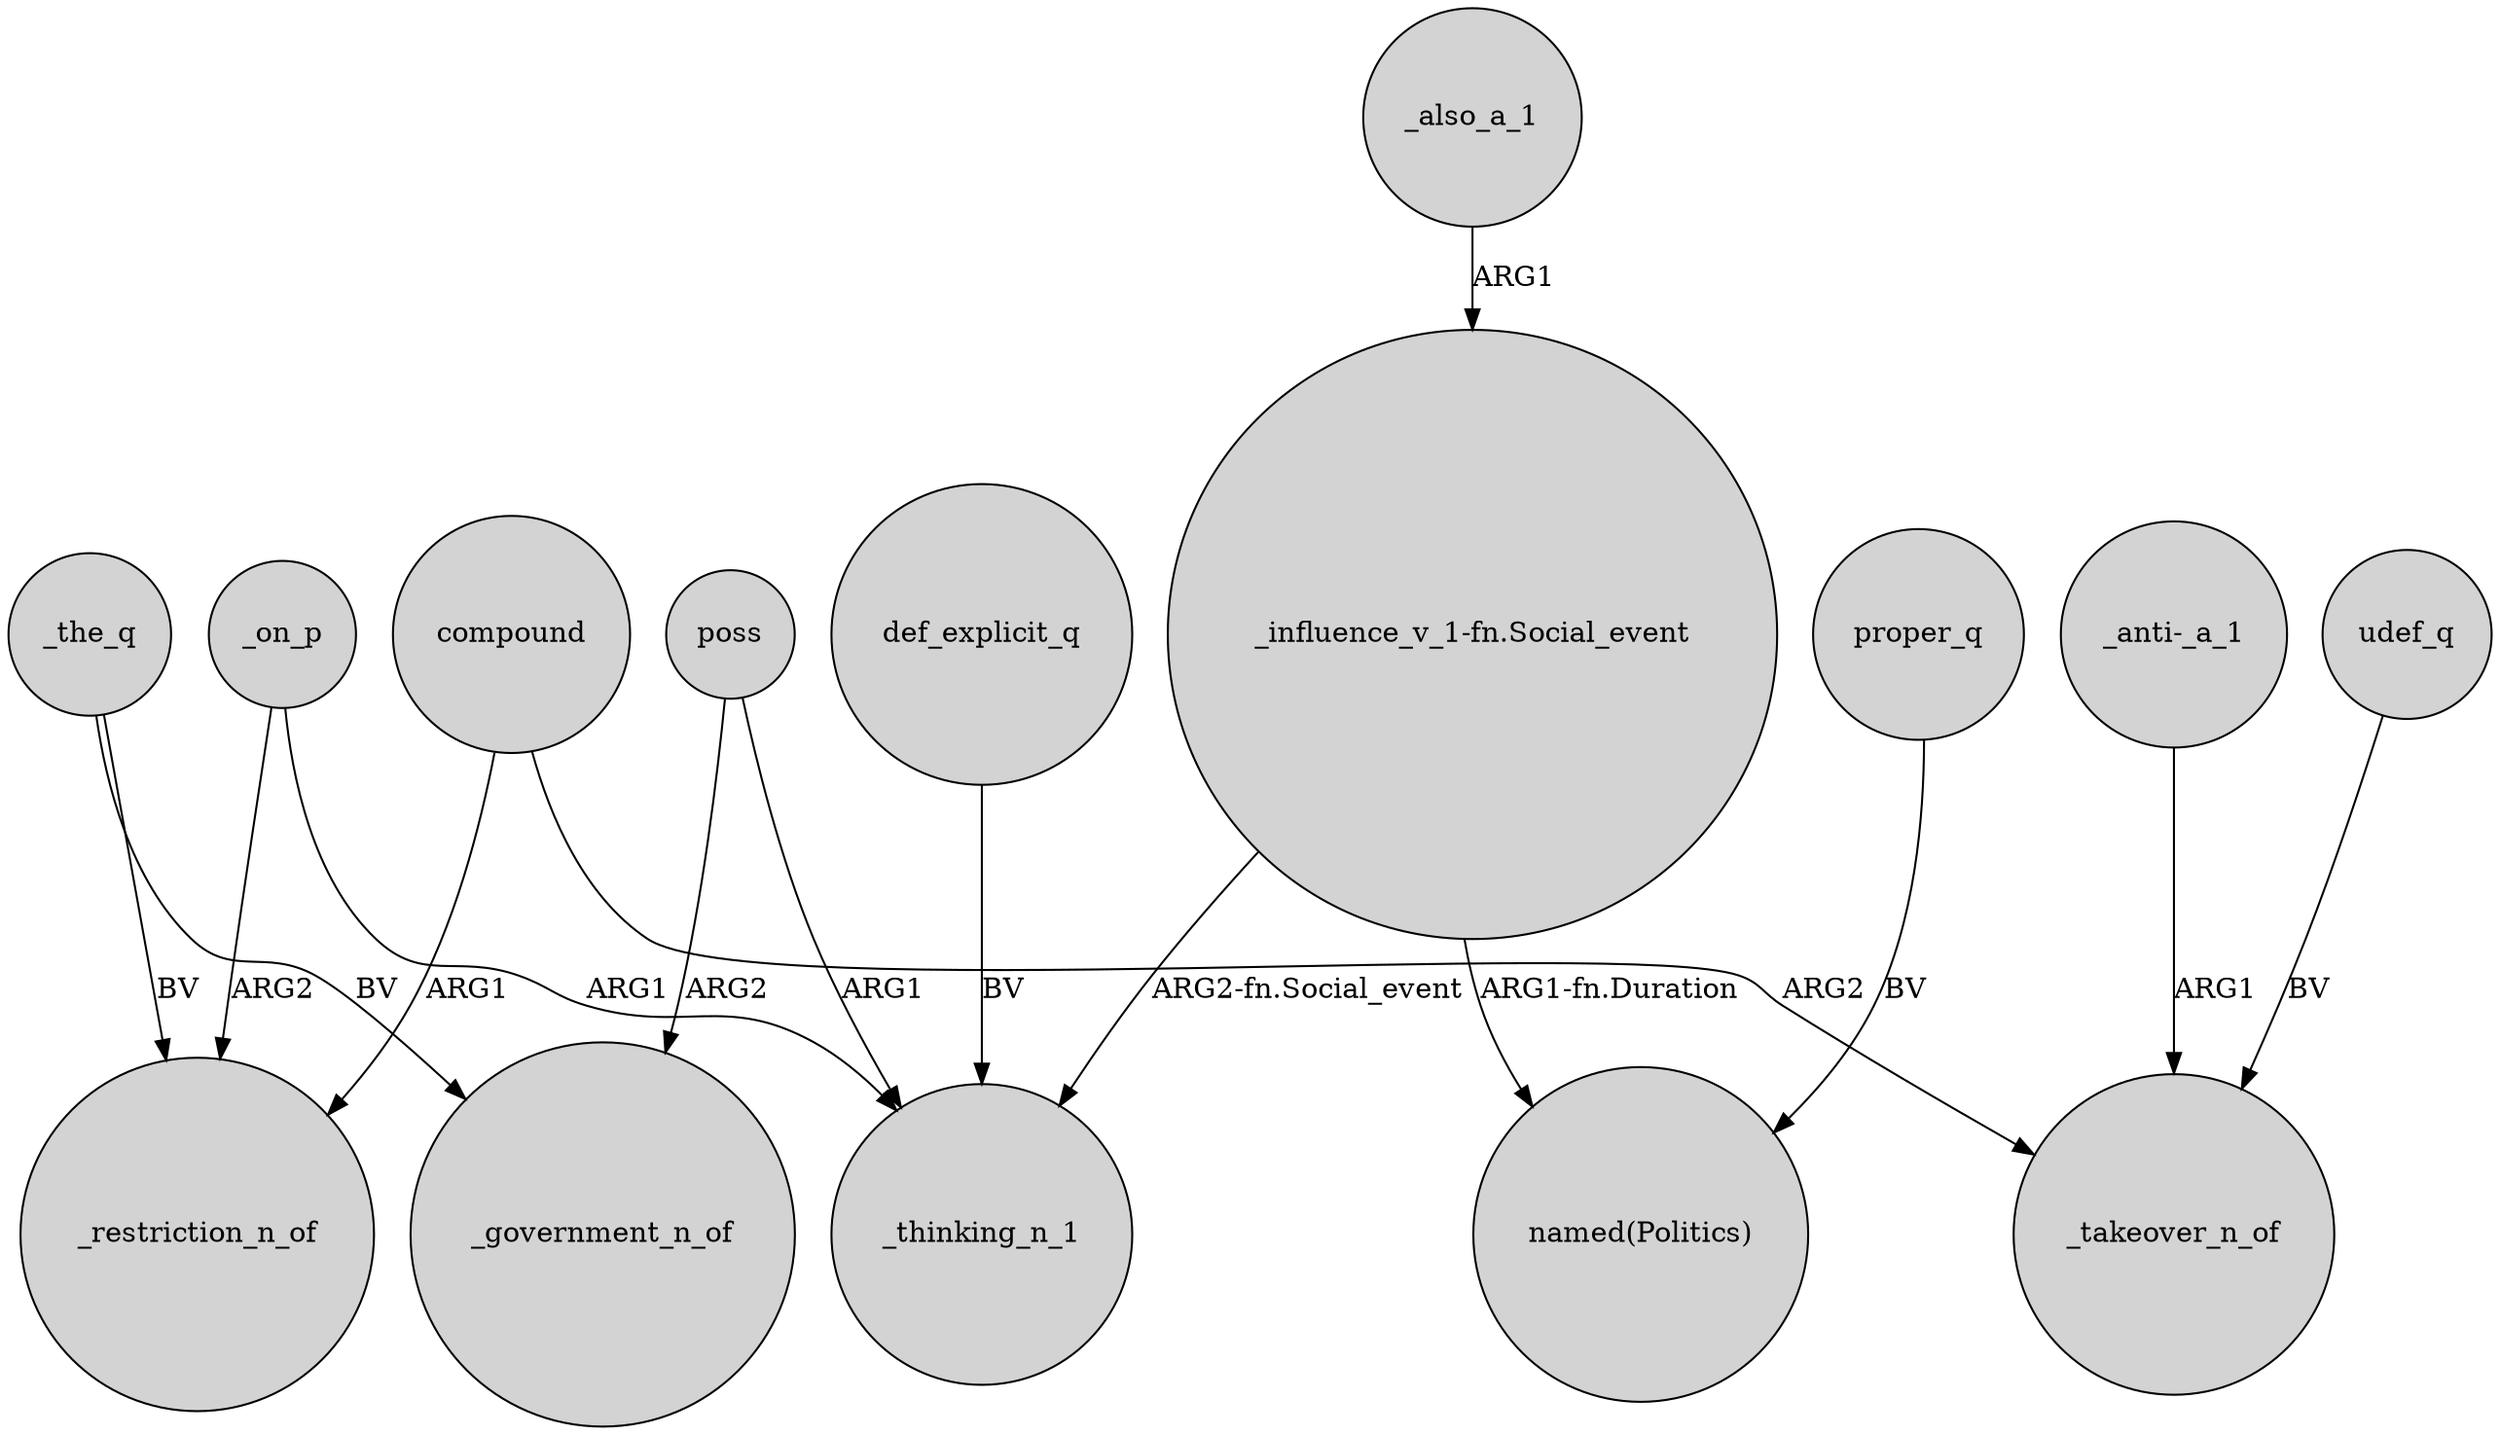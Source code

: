 digraph {
	node [shape=circle style=filled]
	_the_q -> _restriction_n_of [label=BV]
	proper_q -> "named(Politics)" [label=BV]
	_also_a_1 -> "_influence_v_1-fn.Social_event" [label=ARG1]
	_on_p -> _thinking_n_1 [label=ARG1]
	compound -> _takeover_n_of [label=ARG2]
	compound -> _restriction_n_of [label=ARG1]
	udef_q -> _takeover_n_of [label=BV]
	poss -> _thinking_n_1 [label=ARG1]
	def_explicit_q -> _thinking_n_1 [label=BV]
	"_anti-_a_1" -> _takeover_n_of [label=ARG1]
	"_influence_v_1-fn.Social_event" -> _thinking_n_1 [label="ARG2-fn.Social_event"]
	poss -> _government_n_of [label=ARG2]
	_on_p -> _restriction_n_of [label=ARG2]
	_the_q -> _government_n_of [label=BV]
	"_influence_v_1-fn.Social_event" -> "named(Politics)" [label="ARG1-fn.Duration"]
}
